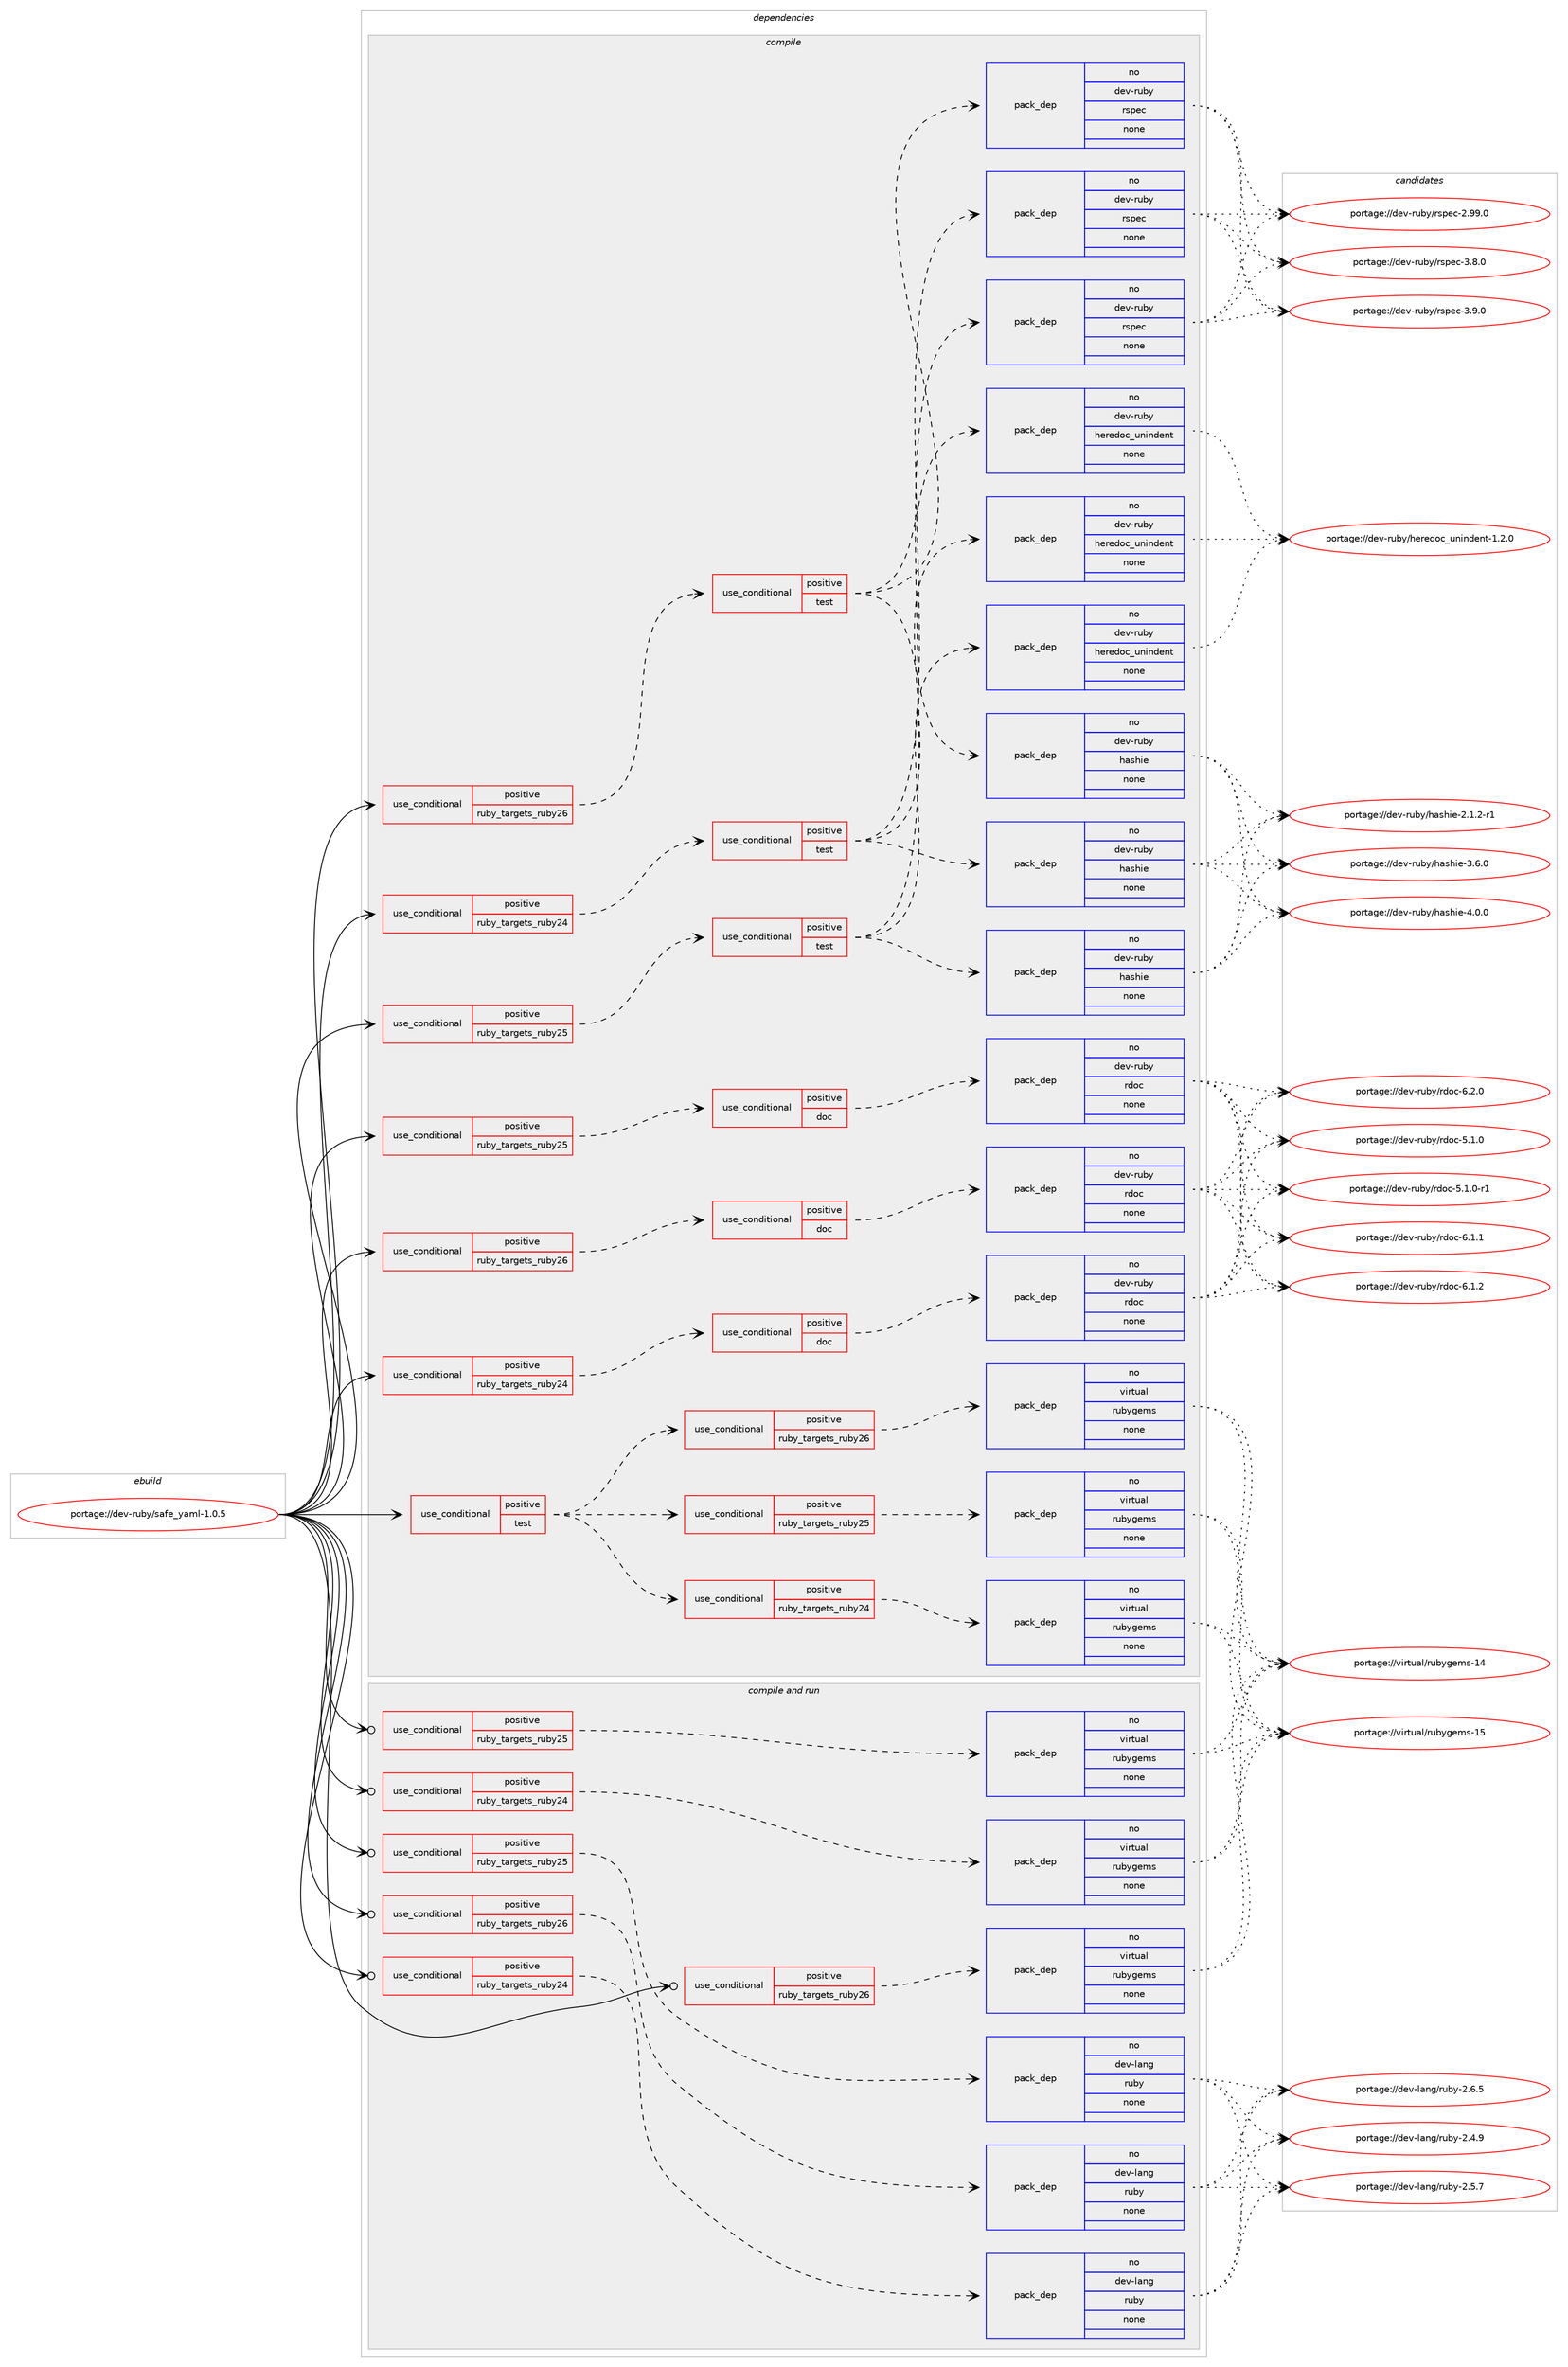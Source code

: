 digraph prolog {

# *************
# Graph options
# *************

newrank=true;
concentrate=true;
compound=true;
graph [rankdir=LR,fontname=Helvetica,fontsize=10,ranksep=1.5];#, ranksep=2.5, nodesep=0.2];
edge  [arrowhead=vee];
node  [fontname=Helvetica,fontsize=10];

# **********
# The ebuild
# **********

subgraph cluster_leftcol {
color=gray;
rank=same;
label=<<i>ebuild</i>>;
id [label="portage://dev-ruby/safe_yaml-1.0.5", color=red, width=4, href="../dev-ruby/safe_yaml-1.0.5.svg"];
}

# ****************
# The dependencies
# ****************

subgraph cluster_midcol {
color=gray;
label=<<i>dependencies</i>>;
subgraph cluster_compile {
fillcolor="#eeeeee";
style=filled;
label=<<i>compile</i>>;
subgraph cond65453 {
dependency247777 [label=<<TABLE BORDER="0" CELLBORDER="1" CELLSPACING="0" CELLPADDING="4"><TR><TD ROWSPAN="3" CELLPADDING="10">use_conditional</TD></TR><TR><TD>positive</TD></TR><TR><TD>ruby_targets_ruby24</TD></TR></TABLE>>, shape=none, color=red];
subgraph cond65454 {
dependency247778 [label=<<TABLE BORDER="0" CELLBORDER="1" CELLSPACING="0" CELLPADDING="4"><TR><TD ROWSPAN="3" CELLPADDING="10">use_conditional</TD></TR><TR><TD>positive</TD></TR><TR><TD>doc</TD></TR></TABLE>>, shape=none, color=red];
subgraph pack178779 {
dependency247779 [label=<<TABLE BORDER="0" CELLBORDER="1" CELLSPACING="0" CELLPADDING="4" WIDTH="220"><TR><TD ROWSPAN="6" CELLPADDING="30">pack_dep</TD></TR><TR><TD WIDTH="110">no</TD></TR><TR><TD>dev-ruby</TD></TR><TR><TD>rdoc</TD></TR><TR><TD>none</TD></TR><TR><TD></TD></TR></TABLE>>, shape=none, color=blue];
}
dependency247778:e -> dependency247779:w [weight=20,style="dashed",arrowhead="vee"];
}
dependency247777:e -> dependency247778:w [weight=20,style="dashed",arrowhead="vee"];
}
id:e -> dependency247777:w [weight=20,style="solid",arrowhead="vee"];
subgraph cond65455 {
dependency247780 [label=<<TABLE BORDER="0" CELLBORDER="1" CELLSPACING="0" CELLPADDING="4"><TR><TD ROWSPAN="3" CELLPADDING="10">use_conditional</TD></TR><TR><TD>positive</TD></TR><TR><TD>ruby_targets_ruby24</TD></TR></TABLE>>, shape=none, color=red];
subgraph cond65456 {
dependency247781 [label=<<TABLE BORDER="0" CELLBORDER="1" CELLSPACING="0" CELLPADDING="4"><TR><TD ROWSPAN="3" CELLPADDING="10">use_conditional</TD></TR><TR><TD>positive</TD></TR><TR><TD>test</TD></TR></TABLE>>, shape=none, color=red];
subgraph pack178780 {
dependency247782 [label=<<TABLE BORDER="0" CELLBORDER="1" CELLSPACING="0" CELLPADDING="4" WIDTH="220"><TR><TD ROWSPAN="6" CELLPADDING="30">pack_dep</TD></TR><TR><TD WIDTH="110">no</TD></TR><TR><TD>dev-ruby</TD></TR><TR><TD>hashie</TD></TR><TR><TD>none</TD></TR><TR><TD></TD></TR></TABLE>>, shape=none, color=blue];
}
dependency247781:e -> dependency247782:w [weight=20,style="dashed",arrowhead="vee"];
subgraph pack178781 {
dependency247783 [label=<<TABLE BORDER="0" CELLBORDER="1" CELLSPACING="0" CELLPADDING="4" WIDTH="220"><TR><TD ROWSPAN="6" CELLPADDING="30">pack_dep</TD></TR><TR><TD WIDTH="110">no</TD></TR><TR><TD>dev-ruby</TD></TR><TR><TD>heredoc_unindent</TD></TR><TR><TD>none</TD></TR><TR><TD></TD></TR></TABLE>>, shape=none, color=blue];
}
dependency247781:e -> dependency247783:w [weight=20,style="dashed",arrowhead="vee"];
subgraph pack178782 {
dependency247784 [label=<<TABLE BORDER="0" CELLBORDER="1" CELLSPACING="0" CELLPADDING="4" WIDTH="220"><TR><TD ROWSPAN="6" CELLPADDING="30">pack_dep</TD></TR><TR><TD WIDTH="110">no</TD></TR><TR><TD>dev-ruby</TD></TR><TR><TD>rspec</TD></TR><TR><TD>none</TD></TR><TR><TD></TD></TR></TABLE>>, shape=none, color=blue];
}
dependency247781:e -> dependency247784:w [weight=20,style="dashed",arrowhead="vee"];
}
dependency247780:e -> dependency247781:w [weight=20,style="dashed",arrowhead="vee"];
}
id:e -> dependency247780:w [weight=20,style="solid",arrowhead="vee"];
subgraph cond65457 {
dependency247785 [label=<<TABLE BORDER="0" CELLBORDER="1" CELLSPACING="0" CELLPADDING="4"><TR><TD ROWSPAN="3" CELLPADDING="10">use_conditional</TD></TR><TR><TD>positive</TD></TR><TR><TD>ruby_targets_ruby25</TD></TR></TABLE>>, shape=none, color=red];
subgraph cond65458 {
dependency247786 [label=<<TABLE BORDER="0" CELLBORDER="1" CELLSPACING="0" CELLPADDING="4"><TR><TD ROWSPAN="3" CELLPADDING="10">use_conditional</TD></TR><TR><TD>positive</TD></TR><TR><TD>doc</TD></TR></TABLE>>, shape=none, color=red];
subgraph pack178783 {
dependency247787 [label=<<TABLE BORDER="0" CELLBORDER="1" CELLSPACING="0" CELLPADDING="4" WIDTH="220"><TR><TD ROWSPAN="6" CELLPADDING="30">pack_dep</TD></TR><TR><TD WIDTH="110">no</TD></TR><TR><TD>dev-ruby</TD></TR><TR><TD>rdoc</TD></TR><TR><TD>none</TD></TR><TR><TD></TD></TR></TABLE>>, shape=none, color=blue];
}
dependency247786:e -> dependency247787:w [weight=20,style="dashed",arrowhead="vee"];
}
dependency247785:e -> dependency247786:w [weight=20,style="dashed",arrowhead="vee"];
}
id:e -> dependency247785:w [weight=20,style="solid",arrowhead="vee"];
subgraph cond65459 {
dependency247788 [label=<<TABLE BORDER="0" CELLBORDER="1" CELLSPACING="0" CELLPADDING="4"><TR><TD ROWSPAN="3" CELLPADDING="10">use_conditional</TD></TR><TR><TD>positive</TD></TR><TR><TD>ruby_targets_ruby25</TD></TR></TABLE>>, shape=none, color=red];
subgraph cond65460 {
dependency247789 [label=<<TABLE BORDER="0" CELLBORDER="1" CELLSPACING="0" CELLPADDING="4"><TR><TD ROWSPAN="3" CELLPADDING="10">use_conditional</TD></TR><TR><TD>positive</TD></TR><TR><TD>test</TD></TR></TABLE>>, shape=none, color=red];
subgraph pack178784 {
dependency247790 [label=<<TABLE BORDER="0" CELLBORDER="1" CELLSPACING="0" CELLPADDING="4" WIDTH="220"><TR><TD ROWSPAN="6" CELLPADDING="30">pack_dep</TD></TR><TR><TD WIDTH="110">no</TD></TR><TR><TD>dev-ruby</TD></TR><TR><TD>hashie</TD></TR><TR><TD>none</TD></TR><TR><TD></TD></TR></TABLE>>, shape=none, color=blue];
}
dependency247789:e -> dependency247790:w [weight=20,style="dashed",arrowhead="vee"];
subgraph pack178785 {
dependency247791 [label=<<TABLE BORDER="0" CELLBORDER="1" CELLSPACING="0" CELLPADDING="4" WIDTH="220"><TR><TD ROWSPAN="6" CELLPADDING="30">pack_dep</TD></TR><TR><TD WIDTH="110">no</TD></TR><TR><TD>dev-ruby</TD></TR><TR><TD>heredoc_unindent</TD></TR><TR><TD>none</TD></TR><TR><TD></TD></TR></TABLE>>, shape=none, color=blue];
}
dependency247789:e -> dependency247791:w [weight=20,style="dashed",arrowhead="vee"];
subgraph pack178786 {
dependency247792 [label=<<TABLE BORDER="0" CELLBORDER="1" CELLSPACING="0" CELLPADDING="4" WIDTH="220"><TR><TD ROWSPAN="6" CELLPADDING="30">pack_dep</TD></TR><TR><TD WIDTH="110">no</TD></TR><TR><TD>dev-ruby</TD></TR><TR><TD>rspec</TD></TR><TR><TD>none</TD></TR><TR><TD></TD></TR></TABLE>>, shape=none, color=blue];
}
dependency247789:e -> dependency247792:w [weight=20,style="dashed",arrowhead="vee"];
}
dependency247788:e -> dependency247789:w [weight=20,style="dashed",arrowhead="vee"];
}
id:e -> dependency247788:w [weight=20,style="solid",arrowhead="vee"];
subgraph cond65461 {
dependency247793 [label=<<TABLE BORDER="0" CELLBORDER="1" CELLSPACING="0" CELLPADDING="4"><TR><TD ROWSPAN="3" CELLPADDING="10">use_conditional</TD></TR><TR><TD>positive</TD></TR><TR><TD>ruby_targets_ruby26</TD></TR></TABLE>>, shape=none, color=red];
subgraph cond65462 {
dependency247794 [label=<<TABLE BORDER="0" CELLBORDER="1" CELLSPACING="0" CELLPADDING="4"><TR><TD ROWSPAN="3" CELLPADDING="10">use_conditional</TD></TR><TR><TD>positive</TD></TR><TR><TD>doc</TD></TR></TABLE>>, shape=none, color=red];
subgraph pack178787 {
dependency247795 [label=<<TABLE BORDER="0" CELLBORDER="1" CELLSPACING="0" CELLPADDING="4" WIDTH="220"><TR><TD ROWSPAN="6" CELLPADDING="30">pack_dep</TD></TR><TR><TD WIDTH="110">no</TD></TR><TR><TD>dev-ruby</TD></TR><TR><TD>rdoc</TD></TR><TR><TD>none</TD></TR><TR><TD></TD></TR></TABLE>>, shape=none, color=blue];
}
dependency247794:e -> dependency247795:w [weight=20,style="dashed",arrowhead="vee"];
}
dependency247793:e -> dependency247794:w [weight=20,style="dashed",arrowhead="vee"];
}
id:e -> dependency247793:w [weight=20,style="solid",arrowhead="vee"];
subgraph cond65463 {
dependency247796 [label=<<TABLE BORDER="0" CELLBORDER="1" CELLSPACING="0" CELLPADDING="4"><TR><TD ROWSPAN="3" CELLPADDING="10">use_conditional</TD></TR><TR><TD>positive</TD></TR><TR><TD>ruby_targets_ruby26</TD></TR></TABLE>>, shape=none, color=red];
subgraph cond65464 {
dependency247797 [label=<<TABLE BORDER="0" CELLBORDER="1" CELLSPACING="0" CELLPADDING="4"><TR><TD ROWSPAN="3" CELLPADDING="10">use_conditional</TD></TR><TR><TD>positive</TD></TR><TR><TD>test</TD></TR></TABLE>>, shape=none, color=red];
subgraph pack178788 {
dependency247798 [label=<<TABLE BORDER="0" CELLBORDER="1" CELLSPACING="0" CELLPADDING="4" WIDTH="220"><TR><TD ROWSPAN="6" CELLPADDING="30">pack_dep</TD></TR><TR><TD WIDTH="110">no</TD></TR><TR><TD>dev-ruby</TD></TR><TR><TD>hashie</TD></TR><TR><TD>none</TD></TR><TR><TD></TD></TR></TABLE>>, shape=none, color=blue];
}
dependency247797:e -> dependency247798:w [weight=20,style="dashed",arrowhead="vee"];
subgraph pack178789 {
dependency247799 [label=<<TABLE BORDER="0" CELLBORDER="1" CELLSPACING="0" CELLPADDING="4" WIDTH="220"><TR><TD ROWSPAN="6" CELLPADDING="30">pack_dep</TD></TR><TR><TD WIDTH="110">no</TD></TR><TR><TD>dev-ruby</TD></TR><TR><TD>heredoc_unindent</TD></TR><TR><TD>none</TD></TR><TR><TD></TD></TR></TABLE>>, shape=none, color=blue];
}
dependency247797:e -> dependency247799:w [weight=20,style="dashed",arrowhead="vee"];
subgraph pack178790 {
dependency247800 [label=<<TABLE BORDER="0" CELLBORDER="1" CELLSPACING="0" CELLPADDING="4" WIDTH="220"><TR><TD ROWSPAN="6" CELLPADDING="30">pack_dep</TD></TR><TR><TD WIDTH="110">no</TD></TR><TR><TD>dev-ruby</TD></TR><TR><TD>rspec</TD></TR><TR><TD>none</TD></TR><TR><TD></TD></TR></TABLE>>, shape=none, color=blue];
}
dependency247797:e -> dependency247800:w [weight=20,style="dashed",arrowhead="vee"];
}
dependency247796:e -> dependency247797:w [weight=20,style="dashed",arrowhead="vee"];
}
id:e -> dependency247796:w [weight=20,style="solid",arrowhead="vee"];
subgraph cond65465 {
dependency247801 [label=<<TABLE BORDER="0" CELLBORDER="1" CELLSPACING="0" CELLPADDING="4"><TR><TD ROWSPAN="3" CELLPADDING="10">use_conditional</TD></TR><TR><TD>positive</TD></TR><TR><TD>test</TD></TR></TABLE>>, shape=none, color=red];
subgraph cond65466 {
dependency247802 [label=<<TABLE BORDER="0" CELLBORDER="1" CELLSPACING="0" CELLPADDING="4"><TR><TD ROWSPAN="3" CELLPADDING="10">use_conditional</TD></TR><TR><TD>positive</TD></TR><TR><TD>ruby_targets_ruby24</TD></TR></TABLE>>, shape=none, color=red];
subgraph pack178791 {
dependency247803 [label=<<TABLE BORDER="0" CELLBORDER="1" CELLSPACING="0" CELLPADDING="4" WIDTH="220"><TR><TD ROWSPAN="6" CELLPADDING="30">pack_dep</TD></TR><TR><TD WIDTH="110">no</TD></TR><TR><TD>virtual</TD></TR><TR><TD>rubygems</TD></TR><TR><TD>none</TD></TR><TR><TD></TD></TR></TABLE>>, shape=none, color=blue];
}
dependency247802:e -> dependency247803:w [weight=20,style="dashed",arrowhead="vee"];
}
dependency247801:e -> dependency247802:w [weight=20,style="dashed",arrowhead="vee"];
subgraph cond65467 {
dependency247804 [label=<<TABLE BORDER="0" CELLBORDER="1" CELLSPACING="0" CELLPADDING="4"><TR><TD ROWSPAN="3" CELLPADDING="10">use_conditional</TD></TR><TR><TD>positive</TD></TR><TR><TD>ruby_targets_ruby25</TD></TR></TABLE>>, shape=none, color=red];
subgraph pack178792 {
dependency247805 [label=<<TABLE BORDER="0" CELLBORDER="1" CELLSPACING="0" CELLPADDING="4" WIDTH="220"><TR><TD ROWSPAN="6" CELLPADDING="30">pack_dep</TD></TR><TR><TD WIDTH="110">no</TD></TR><TR><TD>virtual</TD></TR><TR><TD>rubygems</TD></TR><TR><TD>none</TD></TR><TR><TD></TD></TR></TABLE>>, shape=none, color=blue];
}
dependency247804:e -> dependency247805:w [weight=20,style="dashed",arrowhead="vee"];
}
dependency247801:e -> dependency247804:w [weight=20,style="dashed",arrowhead="vee"];
subgraph cond65468 {
dependency247806 [label=<<TABLE BORDER="0" CELLBORDER="1" CELLSPACING="0" CELLPADDING="4"><TR><TD ROWSPAN="3" CELLPADDING="10">use_conditional</TD></TR><TR><TD>positive</TD></TR><TR><TD>ruby_targets_ruby26</TD></TR></TABLE>>, shape=none, color=red];
subgraph pack178793 {
dependency247807 [label=<<TABLE BORDER="0" CELLBORDER="1" CELLSPACING="0" CELLPADDING="4" WIDTH="220"><TR><TD ROWSPAN="6" CELLPADDING="30">pack_dep</TD></TR><TR><TD WIDTH="110">no</TD></TR><TR><TD>virtual</TD></TR><TR><TD>rubygems</TD></TR><TR><TD>none</TD></TR><TR><TD></TD></TR></TABLE>>, shape=none, color=blue];
}
dependency247806:e -> dependency247807:w [weight=20,style="dashed",arrowhead="vee"];
}
dependency247801:e -> dependency247806:w [weight=20,style="dashed",arrowhead="vee"];
}
id:e -> dependency247801:w [weight=20,style="solid",arrowhead="vee"];
}
subgraph cluster_compileandrun {
fillcolor="#eeeeee";
style=filled;
label=<<i>compile and run</i>>;
subgraph cond65469 {
dependency247808 [label=<<TABLE BORDER="0" CELLBORDER="1" CELLSPACING="0" CELLPADDING="4"><TR><TD ROWSPAN="3" CELLPADDING="10">use_conditional</TD></TR><TR><TD>positive</TD></TR><TR><TD>ruby_targets_ruby24</TD></TR></TABLE>>, shape=none, color=red];
subgraph pack178794 {
dependency247809 [label=<<TABLE BORDER="0" CELLBORDER="1" CELLSPACING="0" CELLPADDING="4" WIDTH="220"><TR><TD ROWSPAN="6" CELLPADDING="30">pack_dep</TD></TR><TR><TD WIDTH="110">no</TD></TR><TR><TD>dev-lang</TD></TR><TR><TD>ruby</TD></TR><TR><TD>none</TD></TR><TR><TD></TD></TR></TABLE>>, shape=none, color=blue];
}
dependency247808:e -> dependency247809:w [weight=20,style="dashed",arrowhead="vee"];
}
id:e -> dependency247808:w [weight=20,style="solid",arrowhead="odotvee"];
subgraph cond65470 {
dependency247810 [label=<<TABLE BORDER="0" CELLBORDER="1" CELLSPACING="0" CELLPADDING="4"><TR><TD ROWSPAN="3" CELLPADDING="10">use_conditional</TD></TR><TR><TD>positive</TD></TR><TR><TD>ruby_targets_ruby24</TD></TR></TABLE>>, shape=none, color=red];
subgraph pack178795 {
dependency247811 [label=<<TABLE BORDER="0" CELLBORDER="1" CELLSPACING="0" CELLPADDING="4" WIDTH="220"><TR><TD ROWSPAN="6" CELLPADDING="30">pack_dep</TD></TR><TR><TD WIDTH="110">no</TD></TR><TR><TD>virtual</TD></TR><TR><TD>rubygems</TD></TR><TR><TD>none</TD></TR><TR><TD></TD></TR></TABLE>>, shape=none, color=blue];
}
dependency247810:e -> dependency247811:w [weight=20,style="dashed",arrowhead="vee"];
}
id:e -> dependency247810:w [weight=20,style="solid",arrowhead="odotvee"];
subgraph cond65471 {
dependency247812 [label=<<TABLE BORDER="0" CELLBORDER="1" CELLSPACING="0" CELLPADDING="4"><TR><TD ROWSPAN="3" CELLPADDING="10">use_conditional</TD></TR><TR><TD>positive</TD></TR><TR><TD>ruby_targets_ruby25</TD></TR></TABLE>>, shape=none, color=red];
subgraph pack178796 {
dependency247813 [label=<<TABLE BORDER="0" CELLBORDER="1" CELLSPACING="0" CELLPADDING="4" WIDTH="220"><TR><TD ROWSPAN="6" CELLPADDING="30">pack_dep</TD></TR><TR><TD WIDTH="110">no</TD></TR><TR><TD>dev-lang</TD></TR><TR><TD>ruby</TD></TR><TR><TD>none</TD></TR><TR><TD></TD></TR></TABLE>>, shape=none, color=blue];
}
dependency247812:e -> dependency247813:w [weight=20,style="dashed",arrowhead="vee"];
}
id:e -> dependency247812:w [weight=20,style="solid",arrowhead="odotvee"];
subgraph cond65472 {
dependency247814 [label=<<TABLE BORDER="0" CELLBORDER="1" CELLSPACING="0" CELLPADDING="4"><TR><TD ROWSPAN="3" CELLPADDING="10">use_conditional</TD></TR><TR><TD>positive</TD></TR><TR><TD>ruby_targets_ruby25</TD></TR></TABLE>>, shape=none, color=red];
subgraph pack178797 {
dependency247815 [label=<<TABLE BORDER="0" CELLBORDER="1" CELLSPACING="0" CELLPADDING="4" WIDTH="220"><TR><TD ROWSPAN="6" CELLPADDING="30">pack_dep</TD></TR><TR><TD WIDTH="110">no</TD></TR><TR><TD>virtual</TD></TR><TR><TD>rubygems</TD></TR><TR><TD>none</TD></TR><TR><TD></TD></TR></TABLE>>, shape=none, color=blue];
}
dependency247814:e -> dependency247815:w [weight=20,style="dashed",arrowhead="vee"];
}
id:e -> dependency247814:w [weight=20,style="solid",arrowhead="odotvee"];
subgraph cond65473 {
dependency247816 [label=<<TABLE BORDER="0" CELLBORDER="1" CELLSPACING="0" CELLPADDING="4"><TR><TD ROWSPAN="3" CELLPADDING="10">use_conditional</TD></TR><TR><TD>positive</TD></TR><TR><TD>ruby_targets_ruby26</TD></TR></TABLE>>, shape=none, color=red];
subgraph pack178798 {
dependency247817 [label=<<TABLE BORDER="0" CELLBORDER="1" CELLSPACING="0" CELLPADDING="4" WIDTH="220"><TR><TD ROWSPAN="6" CELLPADDING="30">pack_dep</TD></TR><TR><TD WIDTH="110">no</TD></TR><TR><TD>dev-lang</TD></TR><TR><TD>ruby</TD></TR><TR><TD>none</TD></TR><TR><TD></TD></TR></TABLE>>, shape=none, color=blue];
}
dependency247816:e -> dependency247817:w [weight=20,style="dashed",arrowhead="vee"];
}
id:e -> dependency247816:w [weight=20,style="solid",arrowhead="odotvee"];
subgraph cond65474 {
dependency247818 [label=<<TABLE BORDER="0" CELLBORDER="1" CELLSPACING="0" CELLPADDING="4"><TR><TD ROWSPAN="3" CELLPADDING="10">use_conditional</TD></TR><TR><TD>positive</TD></TR><TR><TD>ruby_targets_ruby26</TD></TR></TABLE>>, shape=none, color=red];
subgraph pack178799 {
dependency247819 [label=<<TABLE BORDER="0" CELLBORDER="1" CELLSPACING="0" CELLPADDING="4" WIDTH="220"><TR><TD ROWSPAN="6" CELLPADDING="30">pack_dep</TD></TR><TR><TD WIDTH="110">no</TD></TR><TR><TD>virtual</TD></TR><TR><TD>rubygems</TD></TR><TR><TD>none</TD></TR><TR><TD></TD></TR></TABLE>>, shape=none, color=blue];
}
dependency247818:e -> dependency247819:w [weight=20,style="dashed",arrowhead="vee"];
}
id:e -> dependency247818:w [weight=20,style="solid",arrowhead="odotvee"];
}
subgraph cluster_run {
fillcolor="#eeeeee";
style=filled;
label=<<i>run</i>>;
}
}

# **************
# The candidates
# **************

subgraph cluster_choices {
rank=same;
color=gray;
label=<<i>candidates</i>>;

subgraph choice178779 {
color=black;
nodesep=1;
choiceportage10010111845114117981214711410011199455346494648 [label="portage://dev-ruby/rdoc-5.1.0", color=red, width=4,href="../dev-ruby/rdoc-5.1.0.svg"];
choiceportage100101118451141179812147114100111994553464946484511449 [label="portage://dev-ruby/rdoc-5.1.0-r1", color=red, width=4,href="../dev-ruby/rdoc-5.1.0-r1.svg"];
choiceportage10010111845114117981214711410011199455446494649 [label="portage://dev-ruby/rdoc-6.1.1", color=red, width=4,href="../dev-ruby/rdoc-6.1.1.svg"];
choiceportage10010111845114117981214711410011199455446494650 [label="portage://dev-ruby/rdoc-6.1.2", color=red, width=4,href="../dev-ruby/rdoc-6.1.2.svg"];
choiceportage10010111845114117981214711410011199455446504648 [label="portage://dev-ruby/rdoc-6.2.0", color=red, width=4,href="../dev-ruby/rdoc-6.2.0.svg"];
dependency247779:e -> choiceportage10010111845114117981214711410011199455346494648:w [style=dotted,weight="100"];
dependency247779:e -> choiceportage100101118451141179812147114100111994553464946484511449:w [style=dotted,weight="100"];
dependency247779:e -> choiceportage10010111845114117981214711410011199455446494649:w [style=dotted,weight="100"];
dependency247779:e -> choiceportage10010111845114117981214711410011199455446494650:w [style=dotted,weight="100"];
dependency247779:e -> choiceportage10010111845114117981214711410011199455446504648:w [style=dotted,weight="100"];
}
subgraph choice178780 {
color=black;
nodesep=1;
choiceportage100101118451141179812147104971151041051014550464946504511449 [label="portage://dev-ruby/hashie-2.1.2-r1", color=red, width=4,href="../dev-ruby/hashie-2.1.2-r1.svg"];
choiceportage10010111845114117981214710497115104105101455146544648 [label="portage://dev-ruby/hashie-3.6.0", color=red, width=4,href="../dev-ruby/hashie-3.6.0.svg"];
choiceportage10010111845114117981214710497115104105101455246484648 [label="portage://dev-ruby/hashie-4.0.0", color=red, width=4,href="../dev-ruby/hashie-4.0.0.svg"];
dependency247782:e -> choiceportage100101118451141179812147104971151041051014550464946504511449:w [style=dotted,weight="100"];
dependency247782:e -> choiceportage10010111845114117981214710497115104105101455146544648:w [style=dotted,weight="100"];
dependency247782:e -> choiceportage10010111845114117981214710497115104105101455246484648:w [style=dotted,weight="100"];
}
subgraph choice178781 {
color=black;
nodesep=1;
choiceportage1001011184511411798121471041011141011001119995117110105110100101110116454946504648 [label="portage://dev-ruby/heredoc_unindent-1.2.0", color=red, width=4,href="../dev-ruby/heredoc_unindent-1.2.0.svg"];
dependency247783:e -> choiceportage1001011184511411798121471041011141011001119995117110105110100101110116454946504648:w [style=dotted,weight="100"];
}
subgraph choice178782 {
color=black;
nodesep=1;
choiceportage1001011184511411798121471141151121019945504657574648 [label="portage://dev-ruby/rspec-2.99.0", color=red, width=4,href="../dev-ruby/rspec-2.99.0.svg"];
choiceportage10010111845114117981214711411511210199455146564648 [label="portage://dev-ruby/rspec-3.8.0", color=red, width=4,href="../dev-ruby/rspec-3.8.0.svg"];
choiceportage10010111845114117981214711411511210199455146574648 [label="portage://dev-ruby/rspec-3.9.0", color=red, width=4,href="../dev-ruby/rspec-3.9.0.svg"];
dependency247784:e -> choiceportage1001011184511411798121471141151121019945504657574648:w [style=dotted,weight="100"];
dependency247784:e -> choiceportage10010111845114117981214711411511210199455146564648:w [style=dotted,weight="100"];
dependency247784:e -> choiceportage10010111845114117981214711411511210199455146574648:w [style=dotted,weight="100"];
}
subgraph choice178783 {
color=black;
nodesep=1;
choiceportage10010111845114117981214711410011199455346494648 [label="portage://dev-ruby/rdoc-5.1.0", color=red, width=4,href="../dev-ruby/rdoc-5.1.0.svg"];
choiceportage100101118451141179812147114100111994553464946484511449 [label="portage://dev-ruby/rdoc-5.1.0-r1", color=red, width=4,href="../dev-ruby/rdoc-5.1.0-r1.svg"];
choiceportage10010111845114117981214711410011199455446494649 [label="portage://dev-ruby/rdoc-6.1.1", color=red, width=4,href="../dev-ruby/rdoc-6.1.1.svg"];
choiceportage10010111845114117981214711410011199455446494650 [label="portage://dev-ruby/rdoc-6.1.2", color=red, width=4,href="../dev-ruby/rdoc-6.1.2.svg"];
choiceportage10010111845114117981214711410011199455446504648 [label="portage://dev-ruby/rdoc-6.2.0", color=red, width=4,href="../dev-ruby/rdoc-6.2.0.svg"];
dependency247787:e -> choiceportage10010111845114117981214711410011199455346494648:w [style=dotted,weight="100"];
dependency247787:e -> choiceportage100101118451141179812147114100111994553464946484511449:w [style=dotted,weight="100"];
dependency247787:e -> choiceportage10010111845114117981214711410011199455446494649:w [style=dotted,weight="100"];
dependency247787:e -> choiceportage10010111845114117981214711410011199455446494650:w [style=dotted,weight="100"];
dependency247787:e -> choiceportage10010111845114117981214711410011199455446504648:w [style=dotted,weight="100"];
}
subgraph choice178784 {
color=black;
nodesep=1;
choiceportage100101118451141179812147104971151041051014550464946504511449 [label="portage://dev-ruby/hashie-2.1.2-r1", color=red, width=4,href="../dev-ruby/hashie-2.1.2-r1.svg"];
choiceportage10010111845114117981214710497115104105101455146544648 [label="portage://dev-ruby/hashie-3.6.0", color=red, width=4,href="../dev-ruby/hashie-3.6.0.svg"];
choiceportage10010111845114117981214710497115104105101455246484648 [label="portage://dev-ruby/hashie-4.0.0", color=red, width=4,href="../dev-ruby/hashie-4.0.0.svg"];
dependency247790:e -> choiceportage100101118451141179812147104971151041051014550464946504511449:w [style=dotted,weight="100"];
dependency247790:e -> choiceportage10010111845114117981214710497115104105101455146544648:w [style=dotted,weight="100"];
dependency247790:e -> choiceportage10010111845114117981214710497115104105101455246484648:w [style=dotted,weight="100"];
}
subgraph choice178785 {
color=black;
nodesep=1;
choiceportage1001011184511411798121471041011141011001119995117110105110100101110116454946504648 [label="portage://dev-ruby/heredoc_unindent-1.2.0", color=red, width=4,href="../dev-ruby/heredoc_unindent-1.2.0.svg"];
dependency247791:e -> choiceportage1001011184511411798121471041011141011001119995117110105110100101110116454946504648:w [style=dotted,weight="100"];
}
subgraph choice178786 {
color=black;
nodesep=1;
choiceportage1001011184511411798121471141151121019945504657574648 [label="portage://dev-ruby/rspec-2.99.0", color=red, width=4,href="../dev-ruby/rspec-2.99.0.svg"];
choiceportage10010111845114117981214711411511210199455146564648 [label="portage://dev-ruby/rspec-3.8.0", color=red, width=4,href="../dev-ruby/rspec-3.8.0.svg"];
choiceportage10010111845114117981214711411511210199455146574648 [label="portage://dev-ruby/rspec-3.9.0", color=red, width=4,href="../dev-ruby/rspec-3.9.0.svg"];
dependency247792:e -> choiceportage1001011184511411798121471141151121019945504657574648:w [style=dotted,weight="100"];
dependency247792:e -> choiceportage10010111845114117981214711411511210199455146564648:w [style=dotted,weight="100"];
dependency247792:e -> choiceportage10010111845114117981214711411511210199455146574648:w [style=dotted,weight="100"];
}
subgraph choice178787 {
color=black;
nodesep=1;
choiceportage10010111845114117981214711410011199455346494648 [label="portage://dev-ruby/rdoc-5.1.0", color=red, width=4,href="../dev-ruby/rdoc-5.1.0.svg"];
choiceportage100101118451141179812147114100111994553464946484511449 [label="portage://dev-ruby/rdoc-5.1.0-r1", color=red, width=4,href="../dev-ruby/rdoc-5.1.0-r1.svg"];
choiceportage10010111845114117981214711410011199455446494649 [label="portage://dev-ruby/rdoc-6.1.1", color=red, width=4,href="../dev-ruby/rdoc-6.1.1.svg"];
choiceportage10010111845114117981214711410011199455446494650 [label="portage://dev-ruby/rdoc-6.1.2", color=red, width=4,href="../dev-ruby/rdoc-6.1.2.svg"];
choiceportage10010111845114117981214711410011199455446504648 [label="portage://dev-ruby/rdoc-6.2.0", color=red, width=4,href="../dev-ruby/rdoc-6.2.0.svg"];
dependency247795:e -> choiceportage10010111845114117981214711410011199455346494648:w [style=dotted,weight="100"];
dependency247795:e -> choiceportage100101118451141179812147114100111994553464946484511449:w [style=dotted,weight="100"];
dependency247795:e -> choiceportage10010111845114117981214711410011199455446494649:w [style=dotted,weight="100"];
dependency247795:e -> choiceportage10010111845114117981214711410011199455446494650:w [style=dotted,weight="100"];
dependency247795:e -> choiceportage10010111845114117981214711410011199455446504648:w [style=dotted,weight="100"];
}
subgraph choice178788 {
color=black;
nodesep=1;
choiceportage100101118451141179812147104971151041051014550464946504511449 [label="portage://dev-ruby/hashie-2.1.2-r1", color=red, width=4,href="../dev-ruby/hashie-2.1.2-r1.svg"];
choiceportage10010111845114117981214710497115104105101455146544648 [label="portage://dev-ruby/hashie-3.6.0", color=red, width=4,href="../dev-ruby/hashie-3.6.0.svg"];
choiceportage10010111845114117981214710497115104105101455246484648 [label="portage://dev-ruby/hashie-4.0.0", color=red, width=4,href="../dev-ruby/hashie-4.0.0.svg"];
dependency247798:e -> choiceportage100101118451141179812147104971151041051014550464946504511449:w [style=dotted,weight="100"];
dependency247798:e -> choiceportage10010111845114117981214710497115104105101455146544648:w [style=dotted,weight="100"];
dependency247798:e -> choiceportage10010111845114117981214710497115104105101455246484648:w [style=dotted,weight="100"];
}
subgraph choice178789 {
color=black;
nodesep=1;
choiceportage1001011184511411798121471041011141011001119995117110105110100101110116454946504648 [label="portage://dev-ruby/heredoc_unindent-1.2.0", color=red, width=4,href="../dev-ruby/heredoc_unindent-1.2.0.svg"];
dependency247799:e -> choiceportage1001011184511411798121471041011141011001119995117110105110100101110116454946504648:w [style=dotted,weight="100"];
}
subgraph choice178790 {
color=black;
nodesep=1;
choiceportage1001011184511411798121471141151121019945504657574648 [label="portage://dev-ruby/rspec-2.99.0", color=red, width=4,href="../dev-ruby/rspec-2.99.0.svg"];
choiceportage10010111845114117981214711411511210199455146564648 [label="portage://dev-ruby/rspec-3.8.0", color=red, width=4,href="../dev-ruby/rspec-3.8.0.svg"];
choiceportage10010111845114117981214711411511210199455146574648 [label="portage://dev-ruby/rspec-3.9.0", color=red, width=4,href="../dev-ruby/rspec-3.9.0.svg"];
dependency247800:e -> choiceportage1001011184511411798121471141151121019945504657574648:w [style=dotted,weight="100"];
dependency247800:e -> choiceportage10010111845114117981214711411511210199455146564648:w [style=dotted,weight="100"];
dependency247800:e -> choiceportage10010111845114117981214711411511210199455146574648:w [style=dotted,weight="100"];
}
subgraph choice178791 {
color=black;
nodesep=1;
choiceportage118105114116117971084711411798121103101109115454952 [label="portage://virtual/rubygems-14", color=red, width=4,href="../virtual/rubygems-14.svg"];
choiceportage118105114116117971084711411798121103101109115454953 [label="portage://virtual/rubygems-15", color=red, width=4,href="../virtual/rubygems-15.svg"];
dependency247803:e -> choiceportage118105114116117971084711411798121103101109115454952:w [style=dotted,weight="100"];
dependency247803:e -> choiceportage118105114116117971084711411798121103101109115454953:w [style=dotted,weight="100"];
}
subgraph choice178792 {
color=black;
nodesep=1;
choiceportage118105114116117971084711411798121103101109115454952 [label="portage://virtual/rubygems-14", color=red, width=4,href="../virtual/rubygems-14.svg"];
choiceportage118105114116117971084711411798121103101109115454953 [label="portage://virtual/rubygems-15", color=red, width=4,href="../virtual/rubygems-15.svg"];
dependency247805:e -> choiceportage118105114116117971084711411798121103101109115454952:w [style=dotted,weight="100"];
dependency247805:e -> choiceportage118105114116117971084711411798121103101109115454953:w [style=dotted,weight="100"];
}
subgraph choice178793 {
color=black;
nodesep=1;
choiceportage118105114116117971084711411798121103101109115454952 [label="portage://virtual/rubygems-14", color=red, width=4,href="../virtual/rubygems-14.svg"];
choiceportage118105114116117971084711411798121103101109115454953 [label="portage://virtual/rubygems-15", color=red, width=4,href="../virtual/rubygems-15.svg"];
dependency247807:e -> choiceportage118105114116117971084711411798121103101109115454952:w [style=dotted,weight="100"];
dependency247807:e -> choiceportage118105114116117971084711411798121103101109115454953:w [style=dotted,weight="100"];
}
subgraph choice178794 {
color=black;
nodesep=1;
choiceportage10010111845108971101034711411798121455046524657 [label="portage://dev-lang/ruby-2.4.9", color=red, width=4,href="../dev-lang/ruby-2.4.9.svg"];
choiceportage10010111845108971101034711411798121455046534655 [label="portage://dev-lang/ruby-2.5.7", color=red, width=4,href="../dev-lang/ruby-2.5.7.svg"];
choiceportage10010111845108971101034711411798121455046544653 [label="portage://dev-lang/ruby-2.6.5", color=red, width=4,href="../dev-lang/ruby-2.6.5.svg"];
dependency247809:e -> choiceportage10010111845108971101034711411798121455046524657:w [style=dotted,weight="100"];
dependency247809:e -> choiceportage10010111845108971101034711411798121455046534655:w [style=dotted,weight="100"];
dependency247809:e -> choiceportage10010111845108971101034711411798121455046544653:w [style=dotted,weight="100"];
}
subgraph choice178795 {
color=black;
nodesep=1;
choiceportage118105114116117971084711411798121103101109115454952 [label="portage://virtual/rubygems-14", color=red, width=4,href="../virtual/rubygems-14.svg"];
choiceportage118105114116117971084711411798121103101109115454953 [label="portage://virtual/rubygems-15", color=red, width=4,href="../virtual/rubygems-15.svg"];
dependency247811:e -> choiceportage118105114116117971084711411798121103101109115454952:w [style=dotted,weight="100"];
dependency247811:e -> choiceportage118105114116117971084711411798121103101109115454953:w [style=dotted,weight="100"];
}
subgraph choice178796 {
color=black;
nodesep=1;
choiceportage10010111845108971101034711411798121455046524657 [label="portage://dev-lang/ruby-2.4.9", color=red, width=4,href="../dev-lang/ruby-2.4.9.svg"];
choiceportage10010111845108971101034711411798121455046534655 [label="portage://dev-lang/ruby-2.5.7", color=red, width=4,href="../dev-lang/ruby-2.5.7.svg"];
choiceportage10010111845108971101034711411798121455046544653 [label="portage://dev-lang/ruby-2.6.5", color=red, width=4,href="../dev-lang/ruby-2.6.5.svg"];
dependency247813:e -> choiceportage10010111845108971101034711411798121455046524657:w [style=dotted,weight="100"];
dependency247813:e -> choiceportage10010111845108971101034711411798121455046534655:w [style=dotted,weight="100"];
dependency247813:e -> choiceportage10010111845108971101034711411798121455046544653:w [style=dotted,weight="100"];
}
subgraph choice178797 {
color=black;
nodesep=1;
choiceportage118105114116117971084711411798121103101109115454952 [label="portage://virtual/rubygems-14", color=red, width=4,href="../virtual/rubygems-14.svg"];
choiceportage118105114116117971084711411798121103101109115454953 [label="portage://virtual/rubygems-15", color=red, width=4,href="../virtual/rubygems-15.svg"];
dependency247815:e -> choiceportage118105114116117971084711411798121103101109115454952:w [style=dotted,weight="100"];
dependency247815:e -> choiceportage118105114116117971084711411798121103101109115454953:w [style=dotted,weight="100"];
}
subgraph choice178798 {
color=black;
nodesep=1;
choiceportage10010111845108971101034711411798121455046524657 [label="portage://dev-lang/ruby-2.4.9", color=red, width=4,href="../dev-lang/ruby-2.4.9.svg"];
choiceportage10010111845108971101034711411798121455046534655 [label="portage://dev-lang/ruby-2.5.7", color=red, width=4,href="../dev-lang/ruby-2.5.7.svg"];
choiceportage10010111845108971101034711411798121455046544653 [label="portage://dev-lang/ruby-2.6.5", color=red, width=4,href="../dev-lang/ruby-2.6.5.svg"];
dependency247817:e -> choiceportage10010111845108971101034711411798121455046524657:w [style=dotted,weight="100"];
dependency247817:e -> choiceportage10010111845108971101034711411798121455046534655:w [style=dotted,weight="100"];
dependency247817:e -> choiceportage10010111845108971101034711411798121455046544653:w [style=dotted,weight="100"];
}
subgraph choice178799 {
color=black;
nodesep=1;
choiceportage118105114116117971084711411798121103101109115454952 [label="portage://virtual/rubygems-14", color=red, width=4,href="../virtual/rubygems-14.svg"];
choiceportage118105114116117971084711411798121103101109115454953 [label="portage://virtual/rubygems-15", color=red, width=4,href="../virtual/rubygems-15.svg"];
dependency247819:e -> choiceportage118105114116117971084711411798121103101109115454952:w [style=dotted,weight="100"];
dependency247819:e -> choiceportage118105114116117971084711411798121103101109115454953:w [style=dotted,weight="100"];
}
}

}
